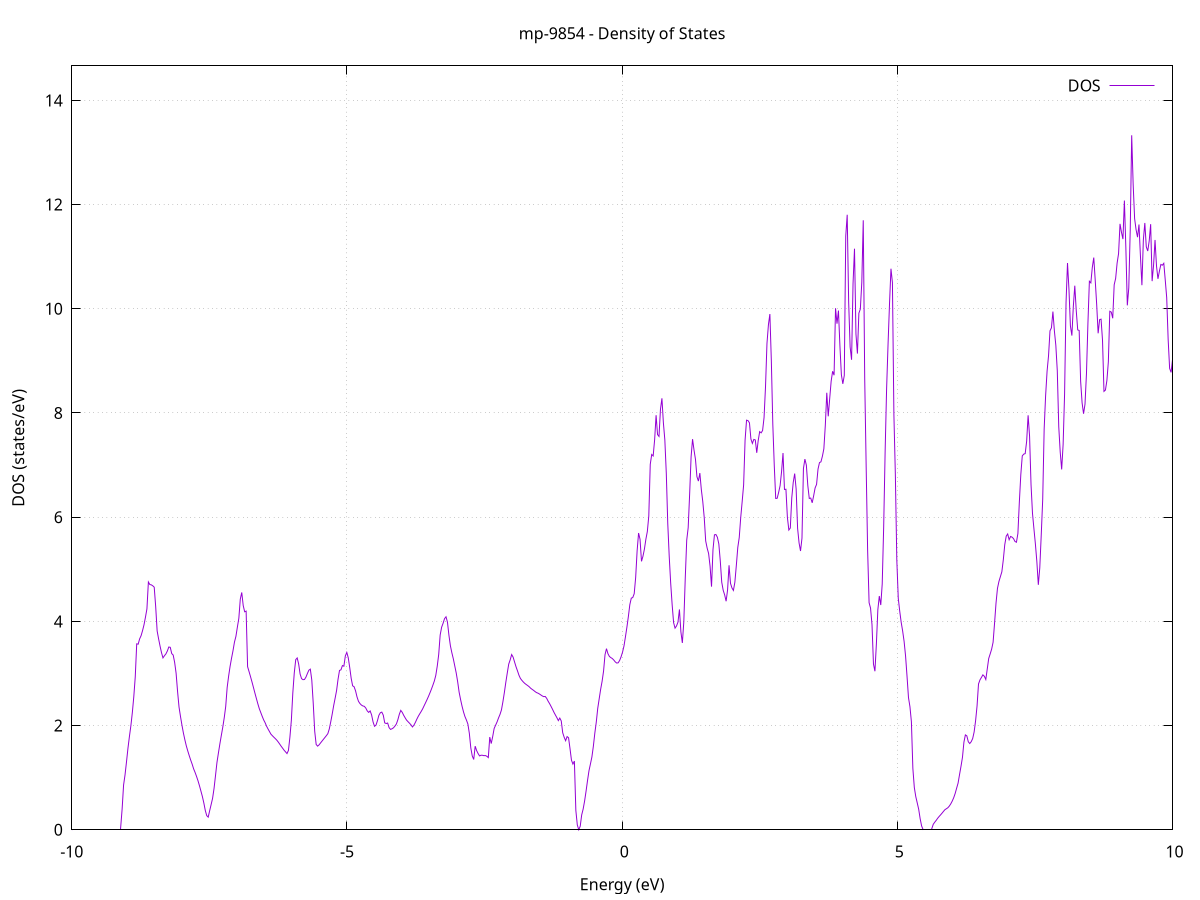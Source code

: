set title 'mp-9854 - Density of States'
set xlabel 'Energy (eV)'
set ylabel 'DOS (states/eV)'
set grid
set xrange [-10:10]
set yrange [0:14.663]
set xzeroaxis lt -1
set terminal png size 800,600
set output 'mp-9854_dos_gnuplot.png'
plot '-' using 1:2 with lines title 'DOS'
-39.279000 0.000000
-39.252500 0.000000
-39.226000 0.000000
-39.199500 0.000000
-39.173000 0.000000
-39.146400 0.000000
-39.119900 0.000000
-39.093400 0.000000
-39.066900 0.000000
-39.040400 0.000000
-39.013900 0.000000
-38.987400 0.000000
-38.960900 0.000000
-38.934400 0.000000
-38.907900 0.000000
-38.881400 0.000000
-38.854800 0.000000
-38.828300 0.000000
-38.801800 0.000000
-38.775300 0.000000
-38.748800 0.000000
-38.722300 0.000000
-38.695800 0.000000
-38.669300 0.000000
-38.642800 0.000000
-38.616300 0.000000
-38.589800 0.000000
-38.563200 0.000000
-38.536700 0.000000
-38.510200 0.000000
-38.483700 0.000000
-38.457200 0.000000
-38.430700 0.000000
-38.404200 0.000000
-38.377700 0.000000
-38.351200 0.000000
-38.324700 0.000000
-38.298200 0.000000
-38.271700 0.000000
-38.245100 0.000000
-38.218600 0.000000
-38.192100 0.000000
-38.165600 0.000000
-38.139100 0.000000
-38.112600 0.000000
-38.086100 0.000000
-38.059600 0.000000
-38.033100 0.000000
-38.006600 0.000000
-37.980100 0.000000
-37.953500 0.000000
-37.927000 0.000000
-37.900500 0.000000
-37.874000 0.000000
-37.847500 0.000000
-37.821000 0.000000
-37.794500 0.000000
-37.768000 0.000000
-37.741500 0.000000
-37.715000 0.000000
-37.688500 0.000000
-37.662000 0.000000
-37.635400 0.000000
-37.608900 0.000000
-37.582400 0.000000
-37.555900 0.000000
-37.529400 0.000000
-37.502900 0.000000
-37.476400 0.000000
-37.449900 0.000000
-37.423400 0.000000
-37.396900 0.000000
-37.370400 0.000000
-37.343800 0.000000
-37.317300 0.000000
-37.290800 0.000000
-37.264300 0.000000
-37.237800 0.000000
-37.211300 0.000000
-37.184800 0.000000
-37.158300 0.000000
-37.131800 0.000000
-37.105300 0.000000
-37.078800 0.000000
-37.052200 0.000000
-37.025700 0.000000
-36.999200 0.000000
-36.972700 0.000000
-36.946200 0.000000
-36.919700 0.000000
-36.893200 0.000000
-36.866700 0.000000
-36.840200 0.000000
-36.813700 0.000000
-36.787200 0.000000
-36.760700 0.000000
-36.734100 0.000000
-36.707600 0.000000
-36.681100 0.000000
-36.654600 0.000000
-36.628100 0.000000
-36.601600 0.000000
-36.575100 0.000000
-36.548600 0.000000
-36.522100 0.000000
-36.495600 0.000000
-36.469100 0.000000
-36.442500 0.000000
-36.416000 0.000000
-36.389500 0.000000
-36.363000 0.000000
-36.336500 0.000000
-36.310000 0.000000
-36.283500 0.000000
-36.257000 0.000000
-36.230500 0.000000
-36.204000 0.000000
-36.177500 0.000000
-36.150900 0.000000
-36.124400 0.000000
-36.097900 0.000000
-36.071400 0.000000
-36.044900 0.000000
-36.018400 0.000000
-35.991900 0.000000
-35.965400 0.000000
-35.938900 0.000000
-35.912400 0.000000
-35.885900 0.000000
-35.859400 0.000000
-35.832800 0.000000
-35.806300 0.000000
-35.779800 0.000000
-35.753300 0.000000
-35.726800 0.000000
-35.700300 0.000000
-35.673800 0.000000
-35.647300 0.000000
-35.620800 0.000000
-35.594300 0.000000
-35.567800 0.000000
-35.541200 0.000000
-35.514700 0.000000
-35.488200 0.000000
-35.461700 0.000000
-35.435200 0.000000
-35.408700 0.000000
-35.382200 0.000000
-35.355700 0.000000
-35.329200 0.000000
-35.302700 0.000000
-35.276200 0.000000
-35.249700 0.000000
-35.223100 0.000000
-35.196600 0.000000
-35.170100 0.000000
-35.143600 0.000000
-35.117100 0.000000
-35.090600 0.000000
-35.064100 0.000000
-35.037600 0.000000
-35.011100 0.000000
-34.984600 0.000000
-34.958100 0.000000
-34.931500 0.000000
-34.905000 0.000000
-34.878500 0.000000
-34.852000 0.000000
-34.825500 0.000000
-34.799000 0.000000
-34.772500 0.000000
-34.746000 0.000000
-34.719500 0.000000
-34.693000 0.000000
-34.666500 0.000000
-34.639900 0.000000
-34.613400 0.000000
-34.586900 0.000000
-34.560400 0.000000
-34.533900 0.000000
-34.507400 0.000000
-34.480900 0.000000
-34.454400 0.000000
-34.427900 0.000000
-34.401400 0.000000
-34.374900 0.000000
-34.348400 0.000000
-34.321800 0.000000
-34.295300 0.000000
-34.268800 0.000000
-34.242300 0.000000
-34.215800 0.000000
-34.189300 0.000000
-34.162800 0.000000
-34.136300 0.000000
-34.109800 0.000000
-34.083300 0.000000
-34.056800 0.000000
-34.030200 0.000000
-34.003700 0.000000
-33.977200 0.000000
-33.950700 0.000000
-33.924200 0.000000
-33.897700 0.000000
-33.871200 0.000000
-33.844700 0.000000
-33.818200 0.000000
-33.791700 0.000000
-33.765200 0.000000
-33.738700 0.000000
-33.712100 0.000000
-33.685600 0.000000
-33.659100 0.000000
-33.632600 0.000000
-33.606100 0.000000
-33.579600 0.000000
-33.553100 0.000000
-33.526600 0.000000
-33.500100 0.000000
-33.473600 0.000000
-33.447100 0.000000
-33.420500 0.000000
-33.394000 0.000000
-33.367500 0.000000
-33.341000 0.000000
-33.314500 0.000000
-33.288000 0.000000
-33.261500 0.000000
-33.235000 0.000000
-33.208500 0.000000
-33.182000 0.000000
-33.155500 0.000000
-33.128900 0.000000
-33.102400 0.000000
-33.075900 0.000000
-33.049400 0.000000
-33.022900 0.000000
-32.996400 0.000000
-32.969900 0.000000
-32.943400 0.000000
-32.916900 0.000000
-32.890400 0.000000
-32.863900 0.000000
-32.837400 0.000000
-32.810800 0.000000
-32.784300 0.000000
-32.757800 0.000000
-32.731300 0.000000
-32.704800 0.000000
-32.678300 0.000000
-32.651800 0.000000
-32.625300 0.000000
-32.598800 0.000000
-32.572300 0.000000
-32.545800 0.000000
-32.519200 0.000000
-32.492700 0.000000
-32.466200 0.000000
-32.439700 0.000000
-32.413200 0.000000
-32.386700 0.000000
-32.360200 0.000000
-32.333700 0.000000
-32.307200 0.000000
-32.280700 0.000000
-32.254200 0.000000
-32.227700 0.000000
-32.201100 0.000000
-32.174600 0.000000
-32.148100 0.000000
-32.121600 0.000000
-32.095100 0.000000
-32.068600 0.000000
-32.042100 0.000000
-32.015600 0.000000
-31.989100 0.000000
-31.962600 0.000000
-31.936100 0.000000
-31.909500 0.000000
-31.883000 0.000000
-31.856500 0.000000
-31.830000 0.000000
-31.803500 0.000000
-31.777000 0.000000
-31.750500 0.000000
-31.724000 0.000000
-31.697500 0.000000
-31.671000 0.000000
-31.644500 0.000000
-31.617900 0.000000
-31.591400 0.000000
-31.564900 0.000000
-31.538400 0.000000
-31.511900 0.000000
-31.485400 0.000000
-31.458900 0.000000
-31.432400 0.000000
-31.405900 0.000000
-31.379400 0.000000
-31.352900 0.000000
-31.326400 0.000000
-31.299800 0.000000
-31.273300 0.000000
-31.246800 0.000000
-31.220300 0.000000
-31.193800 0.000000
-31.167300 0.000000
-31.140800 0.000000
-31.114300 0.000000
-31.087800 0.000000
-31.061300 0.000000
-31.034800 0.000000
-31.008200 0.000000
-30.981700 0.000000
-30.955200 0.000000
-30.928700 0.000000
-30.902200 0.000000
-30.875700 0.000000
-30.849200 0.000000
-30.822700 0.000000
-30.796200 0.000000
-30.769700 0.000000
-30.743200 0.000000
-30.716600 0.000000
-30.690100 0.000000
-30.663600 0.000000
-30.637100 0.000000
-30.610600 0.000000
-30.584100 0.000000
-30.557600 0.000000
-30.531100 0.000000
-30.504600 0.000000
-30.478100 0.000000
-30.451600 0.000000
-30.425100 0.000000
-30.398500 0.000000
-30.372000 0.000000
-30.345500 0.000000
-30.319000 0.000000
-30.292500 0.000000
-30.266000 0.000000
-30.239500 0.000000
-30.213000 0.000000
-30.186500 0.000000
-30.160000 0.000000
-30.133500 0.000000
-30.106900 0.000000
-30.080400 0.000000
-30.053900 0.000000
-30.027400 0.000000
-30.000900 0.000000
-29.974400 0.000000
-29.947900 0.000000
-29.921400 0.000000
-29.894900 0.000000
-29.868400 0.000000
-29.841900 0.000000
-29.815400 0.000000
-29.788800 0.000000
-29.762300 0.000000
-29.735800 0.000000
-29.709300 0.000000
-29.682800 0.000000
-29.656300 0.000000
-29.629800 0.000000
-29.603300 0.000000
-29.576800 0.000000
-29.550300 0.000000
-29.523800 0.000000
-29.497200 0.000000
-29.470700 0.000000
-29.444200 0.000000
-29.417700 0.000000
-29.391200 0.000000
-29.364700 0.000000
-29.338200 0.000000
-29.311700 0.000000
-29.285200 0.000000
-29.258700 0.000000
-29.232200 0.000000
-29.205600 0.000000
-29.179100 0.000000
-29.152600 0.000000
-29.126100 0.000000
-29.099600 0.000000
-29.073100 0.000000
-29.046600 0.000000
-29.020100 0.000000
-28.993600 0.000000
-28.967100 0.000000
-28.940600 0.000000
-28.914100 0.000000
-28.887500 0.000000
-28.861000 0.000000
-28.834500 0.000000
-28.808000 0.000000
-28.781500 0.000000
-28.755000 0.000000
-28.728500 0.000000
-28.702000 0.000000
-28.675500 0.000000
-28.649000 0.000000
-28.622500 0.000000
-28.595900 0.000000
-28.569400 0.000000
-28.542900 0.000000
-28.516400 0.000000
-28.489900 0.000000
-28.463400 0.000000
-28.436900 0.000000
-28.410400 0.000000
-28.383900 0.000000
-28.357400 0.000000
-28.330900 0.000000
-28.304400 0.000000
-28.277800 0.000000
-28.251300 0.000000
-28.224800 0.000000
-28.198300 0.000000
-28.171800 0.000000
-28.145300 0.000000
-28.118800 0.000000
-28.092300 0.000000
-28.065800 0.000000
-28.039300 0.000000
-28.012800 0.000000
-27.986200 0.000000
-27.959700 0.000000
-27.933200 0.000000
-27.906700 0.000000
-27.880200 0.000000
-27.853700 0.000000
-27.827200 0.000000
-27.800700 0.000000
-27.774200 0.000000
-27.747700 0.000000
-27.721200 0.000000
-27.694600 0.000000
-27.668100 0.000000
-27.641600 0.000000
-27.615100 0.000000
-27.588600 0.000000
-27.562100 0.000000
-27.535600 0.000000
-27.509100 0.000000
-27.482600 0.000000
-27.456100 0.000000
-27.429600 0.000000
-27.403100 0.000000
-27.376500 0.000000
-27.350000 0.000000
-27.323500 0.000000
-27.297000 0.000000
-27.270500 0.000000
-27.244000 0.000000
-27.217500 0.000000
-27.191000 0.000000
-27.164500 0.000000
-27.138000 0.000000
-27.111500 0.000000
-27.084900 0.000000
-27.058400 0.000000
-27.031900 0.000000
-27.005400 0.000000
-26.978900 0.000000
-26.952400 0.000000
-26.925900 0.000000
-26.899400 0.000000
-26.872900 0.000000
-26.846400 0.000000
-26.819900 0.000000
-26.793400 0.000000
-26.766800 0.000000
-26.740300 0.000000
-26.713800 0.000000
-26.687300 0.000000
-26.660800 0.000000
-26.634300 0.000000
-26.607800 0.000000
-26.581300 0.000000
-26.554800 0.000000
-26.528300 0.000000
-26.501800 0.000000
-26.475200 0.000000
-26.448700 0.000000
-26.422200 0.000000
-26.395700 0.000000
-26.369200 0.000000
-26.342700 0.000000
-26.316200 0.000000
-26.289700 0.000000
-26.263200 0.000000
-26.236700 0.000000
-26.210200 0.000000
-26.183600 0.000000
-26.157100 0.000000
-26.130600 0.000000
-26.104100 0.000000
-26.077600 0.000000
-26.051100 0.000000
-26.024600 0.000000
-25.998100 0.000000
-25.971600 0.000000
-25.945100 0.000000
-25.918600 0.000000
-25.892100 0.000000
-25.865500 0.000000
-25.839000 0.000000
-25.812500 0.000000
-25.786000 0.000000
-25.759500 0.000000
-25.733000 0.000000
-25.706500 0.000000
-25.680000 0.000000
-25.653500 0.000000
-25.627000 0.000000
-25.600500 0.000000
-25.573900 0.000000
-25.547400 0.000000
-25.520900 0.000000
-25.494400 0.000000
-25.467900 0.000000
-25.441400 0.000000
-25.414900 0.000000
-25.388400 0.000000
-25.361900 0.000000
-25.335400 0.000000
-25.308900 0.000000
-25.282300 0.000000
-25.255800 0.000000
-25.229300 0.000000
-25.202800 0.000000
-25.176300 0.000000
-25.149800 0.000000
-25.123300 0.000000
-25.096800 0.000000
-25.070300 0.000000
-25.043800 0.000000
-25.017300 0.000000
-24.990800 0.000000
-24.964200 0.000000
-24.937700 0.000000
-24.911200 0.000000
-24.884700 0.000000
-24.858200 0.000000
-24.831700 0.000000
-24.805200 0.000000
-24.778700 0.000000
-24.752200 0.000000
-24.725700 0.000000
-24.699200 0.000000
-24.672600 0.000000
-24.646100 0.000000
-24.619600 0.000000
-24.593100 0.000000
-24.566600 0.000000
-24.540100 0.000000
-24.513600 0.000000
-24.487100 0.000000
-24.460600 0.000000
-24.434100 0.000000
-24.407600 0.000000
-24.381100 0.000000
-24.354500 0.000000
-24.328000 0.000000
-24.301500 0.000000
-24.275000 0.000000
-24.248500 0.000000
-24.222000 0.000000
-24.195500 0.000000
-24.169000 0.000000
-24.142500 0.000000
-24.116000 0.000000
-24.089500 0.000000
-24.062900 0.000000
-24.036400 0.000000
-24.009900 0.000000
-23.983400 0.000000
-23.956900 0.000000
-23.930400 0.000000
-23.903900 0.000000
-23.877400 0.000000
-23.850900 0.000000
-23.824400 0.000000
-23.797900 0.000000
-23.771300 0.000000
-23.744800 0.000000
-23.718300 0.000000
-23.691800 0.000000
-23.665300 0.000000
-23.638800 0.000000
-23.612300 0.000000
-23.585800 0.000000
-23.559300 0.000000
-23.532800 0.000000
-23.506300 0.000000
-23.479800 0.000000
-23.453200 0.000000
-23.426700 0.000000
-23.400200 0.000000
-23.373700 0.000000
-23.347200 0.000000
-23.320700 0.000000
-23.294200 0.000000
-23.267700 0.000000
-23.241200 0.000000
-23.214700 0.000000
-23.188200 0.000000
-23.161600 0.000000
-23.135100 0.000000
-23.108600 0.000000
-23.082100 0.000000
-23.055600 0.000000
-23.029100 0.000000
-23.002600 0.000000
-22.976100 0.000000
-22.949600 0.000000
-22.923100 0.000000
-22.896600 0.000000
-22.870100 0.000000
-22.843500 0.000000
-22.817000 0.000000
-22.790500 0.000000
-22.764000 0.000000
-22.737500 0.000000
-22.711000 0.000000
-22.684500 0.000000
-22.658000 0.000000
-22.631500 0.000000
-22.605000 0.000000
-22.578500 0.000000
-22.551900 0.000000
-22.525400 0.000000
-22.498900 0.000000
-22.472400 0.000000
-22.445900 0.000000
-22.419400 0.000000
-22.392900 0.000000
-22.366400 0.000000
-22.339900 0.000000
-22.313400 0.000000
-22.286900 0.000000
-22.260300 0.000000
-22.233800 0.000000
-22.207300 0.000000
-22.180800 0.000000
-22.154300 0.000000
-22.127800 0.000000
-22.101300 0.000000
-22.074800 0.000000
-22.048300 0.000000
-22.021800 0.000000
-21.995300 0.000000
-21.968800 0.000000
-21.942200 0.000000
-21.915700 0.000000
-21.889200 0.000000
-21.862700 0.000000
-21.836200 0.000000
-21.809700 0.000000
-21.783200 0.000000
-21.756700 0.000000
-21.730200 0.000000
-21.703700 0.000000
-21.677200 0.000000
-21.650600 0.000000
-21.624100 0.000000
-21.597600 0.000000
-21.571100 0.000000
-21.544600 0.000000
-21.518100 0.000000
-21.491600 0.000000
-21.465100 0.000000
-21.438600 0.000000
-21.412100 0.000000
-21.385600 0.000000
-21.359100 0.000000
-21.332500 0.000000
-21.306000 0.000000
-21.279500 0.000000
-21.253000 0.000000
-21.226500 0.000000
-21.200000 0.000000
-21.173500 0.000000
-21.147000 0.000000
-21.120500 0.000000
-21.094000 0.000000
-21.067500 0.000000
-21.040900 0.000000
-21.014400 0.000000
-20.987900 0.000000
-20.961400 0.000000
-20.934900 0.000000
-20.908400 0.000000
-20.881900 0.000000
-20.855400 0.000000
-20.828900 0.000000
-20.802400 0.000000
-20.775900 0.000000
-20.749300 0.000000
-20.722800 0.000000
-20.696300 0.000000
-20.669800 0.000000
-20.643300 0.000000
-20.616800 0.000000
-20.590300 0.000000
-20.563800 0.000000
-20.537300 0.000000
-20.510800 0.000000
-20.484300 0.000000
-20.457800 0.000000
-20.431200 0.000000
-20.404700 0.000000
-20.378200 0.000000
-20.351700 0.000000
-20.325200 0.000000
-20.298700 0.000000
-20.272200 0.000000
-20.245700 0.000000
-20.219200 0.000000
-20.192700 0.000000
-20.166200 0.000000
-20.139600 0.000000
-20.113100 0.000000
-20.086600 0.000000
-20.060100 0.000000
-20.033600 0.000000
-20.007100 0.000000
-19.980600 0.000000
-19.954100 0.000000
-19.927600 0.000000
-19.901100 0.000000
-19.874600 0.000000
-19.848100 0.000000
-19.821500 0.000000
-19.795000 0.000000
-19.768500 0.000000
-19.742000 0.000000
-19.715500 0.000000
-19.689000 0.000000
-19.662500 0.000000
-19.636000 0.000000
-19.609500 0.000000
-19.583000 0.000000
-19.556500 0.000000
-19.529900 0.000000
-19.503400 0.000000
-19.476900 0.000000
-19.450400 0.000000
-19.423900 0.000000
-19.397400 0.000000
-19.370900 0.000000
-19.344400 0.000000
-19.317900 0.000000
-19.291400 0.000000
-19.264900 0.000000
-19.238300 0.000000
-19.211800 0.000000
-19.185300 0.000000
-19.158800 0.000000
-19.132300 0.000000
-19.105800 0.000000
-19.079300 0.000000
-19.052800 0.000000
-19.026300 0.000000
-18.999800 0.000000
-18.973300 0.000000
-18.946800 0.000000
-18.920200 0.000000
-18.893700 0.000000
-18.867200 0.000000
-18.840700 0.000000
-18.814200 0.000000
-18.787700 0.000000
-18.761200 0.000000
-18.734700 0.000000
-18.708200 0.000000
-18.681700 0.000000
-18.655200 0.000000
-18.628600 0.000000
-18.602100 0.000000
-18.575600 0.000000
-18.549100 0.000000
-18.522600 0.000000
-18.496100 0.000000
-18.469600 0.000000
-18.443100 0.000000
-18.416600 0.000000
-18.390100 0.000000
-18.363600 0.000000
-18.337000 0.000000
-18.310500 0.000000
-18.284000 0.000000
-18.257500 0.000000
-18.231000 0.000000
-18.204500 0.000000
-18.178000 0.000000
-18.151500 0.000000
-18.125000 0.000000
-18.098500 0.000000
-18.072000 0.000000
-18.045500 0.000000
-18.018900 0.000000
-17.992400 0.000000
-17.965900 0.000000
-17.939400 0.000000
-17.912900 0.000000
-17.886400 0.000000
-17.859900 0.000000
-17.833400 0.000000
-17.806900 0.000000
-17.780400 0.000000
-17.753900 0.000000
-17.727300 0.000000
-17.700800 0.000000
-17.674300 0.000000
-17.647800 0.000000
-17.621300 0.000000
-17.594800 0.000000
-17.568300 0.000000
-17.541800 0.000000
-17.515300 0.000000
-17.488800 0.000000
-17.462300 0.000000
-17.435800 0.000000
-17.409200 0.000000
-17.382700 0.000000
-17.356200 0.000000
-17.329700 0.000000
-17.303200 0.000000
-17.276700 0.000000
-17.250200 0.000000
-17.223700 0.000000
-17.197200 0.000000
-17.170700 0.000000
-17.144200 0.000000
-17.117600 0.000000
-17.091100 0.000000
-17.064600 0.000000
-17.038100 0.000000
-17.011600 0.000000
-16.985100 0.000000
-16.958600 0.000000
-16.932100 0.000000
-16.905600 209.404100
-16.879100 0.000000
-16.852600 0.000000
-16.826000 0.000000
-16.799500 0.000000
-16.773000 0.000000
-16.746500 0.000000
-16.720000 0.000000
-16.693500 0.000000
-16.667000 0.000000
-16.640500 0.000000
-16.614000 0.000000
-16.587500 0.000000
-16.561000 0.000000
-16.534500 0.000000
-16.507900 0.000000
-16.481400 0.000000
-16.454900 0.000000
-16.428400 0.000000
-16.401900 0.000000
-16.375400 0.000000
-16.348900 0.000000
-16.322400 0.000000
-16.295900 0.000000
-16.269400 0.000000
-16.242900 0.000000
-16.216300 0.000000
-16.189800 0.000000
-16.163300 0.000000
-16.136800 0.000000
-16.110300 0.000000
-16.083800 0.000000
-16.057300 0.000000
-16.030800 0.000000
-16.004300 0.000000
-15.977800 0.000000
-15.951300 0.000000
-15.924800 0.000000
-15.898200 0.000000
-15.871700 0.000000
-15.845200 0.000000
-15.818700 0.000000
-15.792200 0.000000
-15.765700 0.000000
-15.739200 0.000000
-15.712700 0.000000
-15.686200 0.000000
-15.659700 0.000000
-15.633200 0.000000
-15.606600 0.000000
-15.580100 0.000000
-15.553600 0.000000
-15.527100 0.000000
-15.500600 0.000000
-15.474100 0.000000
-15.447600 0.000000
-15.421100 0.000000
-15.394600 0.000000
-15.368100 0.000000
-15.341600 0.000000
-15.315000 0.000000
-15.288500 0.000000
-15.262000 0.000000
-15.235500 0.000000
-15.209000 0.000000
-15.182500 0.000000
-15.156000 0.000000
-15.129500 0.000000
-15.103000 0.000000
-15.076500 0.000000
-15.050000 0.000000
-15.023500 0.000000
-14.996900 0.000000
-14.970400 0.000000
-14.943900 0.000000
-14.917400 0.000000
-14.890900 0.000000
-14.864400 0.000000
-14.837900 0.000000
-14.811400 0.000000
-14.784900 0.000000
-14.758400 0.000000
-14.731900 0.000000
-14.705300 0.000000
-14.678800 0.000000
-14.652300 0.000000
-14.625800 0.000000
-14.599300 0.000000
-14.572800 0.000000
-14.546300 0.000000
-14.519800 0.000000
-14.493300 0.000000
-14.466800 0.000000
-14.440300 0.000000
-14.413800 0.000000
-14.387200 0.000000
-14.360700 0.000000
-14.334200 0.000000
-14.307700 0.000000
-14.281200 0.000000
-14.254700 0.000000
-14.228200 0.000000
-14.201700 0.000000
-14.175200 0.000000
-14.148700 0.000000
-14.122200 0.000000
-14.095600 0.000000
-14.069100 0.000000
-14.042600 0.000000
-14.016100 0.000000
-13.989600 0.000000
-13.963100 0.000000
-13.936600 0.000000
-13.910100 0.000000
-13.883600 0.000000
-13.857100 0.000000
-13.830600 0.000000
-13.804000 0.000000
-13.777500 0.000000
-13.751000 0.000000
-13.724500 0.000000
-13.698000 0.000000
-13.671500 0.000000
-13.645000 0.000000
-13.618500 0.000000
-13.592000 0.000000
-13.565500 0.000000
-13.539000 0.000000
-13.512500 0.000000
-13.485900 0.000000
-13.459400 0.000000
-13.432900 0.000000
-13.406400 0.000000
-13.379900 0.000000
-13.353400 0.000000
-13.326900 0.000000
-13.300400 0.000000
-13.273900 0.000000
-13.247400 0.000000
-13.220900 0.000000
-13.194300 0.000000
-13.167800 0.000000
-13.141300 0.000000
-13.114800 0.000000
-13.088300 0.000000
-13.061800 0.000000
-13.035300 0.000000
-13.008800 0.000000
-12.982300 0.000000
-12.955800 0.000000
-12.929300 0.000000
-12.902700 0.000000
-12.876200 0.000000
-12.849700 0.000000
-12.823200 0.000000
-12.796700 0.000000
-12.770200 0.000000
-12.743700 0.000000
-12.717200 0.000000
-12.690700 0.000000
-12.664200 0.000000
-12.637700 0.000000
-12.611200 0.000000
-12.584600 0.000000
-12.558100 0.000000
-12.531600 0.000000
-12.505100 0.000000
-12.478600 0.000000
-12.452100 0.000000
-12.425600 0.000000
-12.399100 0.000000
-12.372600 0.000000
-12.346100 0.000000
-12.319600 0.000000
-12.293000 0.000000
-12.266500 0.000000
-12.240000 0.000000
-12.213500 0.000000
-12.187000 0.000000
-12.160500 0.000000
-12.134000 0.000000
-12.107500 0.000000
-12.081000 0.000000
-12.054500 0.000000
-12.028000 0.000000
-12.001500 0.000000
-11.974900 0.000000
-11.948400 0.000000
-11.921900 0.000000
-11.895400 0.000000
-11.868900 0.000000
-11.842400 0.000000
-11.815900 0.000000
-11.789400 0.000000
-11.762900 0.000000
-11.736400 0.000000
-11.709900 0.000000
-11.683300 0.000000
-11.656800 0.000000
-11.630300 0.000000
-11.603800 0.000000
-11.577300 0.000000
-11.550800 0.000000
-11.524300 0.000000
-11.497800 0.000000
-11.471300 0.000000
-11.444800 0.000000
-11.418300 0.000000
-11.391700 0.000000
-11.365200 0.000000
-11.338700 0.000000
-11.312200 0.000000
-11.285700 0.000000
-11.259200 0.000000
-11.232700 0.000000
-11.206200 0.000000
-11.179700 0.000000
-11.153200 0.000000
-11.126700 0.000000
-11.100200 0.000000
-11.073600 0.000000
-11.047100 0.000000
-11.020600 0.000000
-10.994100 0.000000
-10.967600 0.000000
-10.941100 0.000000
-10.914600 0.000000
-10.888100 0.000000
-10.861600 0.000000
-10.835100 0.000000
-10.808600 0.000000
-10.782000 0.000000
-10.755500 0.000000
-10.729000 0.000000
-10.702500 0.000000
-10.676000 0.000000
-10.649500 0.000000
-10.623000 0.000000
-10.596500 0.000000
-10.570000 0.000000
-10.543500 0.000000
-10.517000 0.000000
-10.490500 0.000000
-10.463900 0.000000
-10.437400 0.000000
-10.410900 0.000000
-10.384400 0.000000
-10.357900 0.000000
-10.331400 0.000000
-10.304900 0.000000
-10.278400 0.000000
-10.251900 0.000000
-10.225400 0.000000
-10.198900 0.000000
-10.172300 0.000000
-10.145800 0.000000
-10.119300 0.000000
-10.092800 0.000000
-10.066300 0.000000
-10.039800 0.000000
-10.013300 0.000000
-9.986800 0.000000
-9.960300 0.000000
-9.933800 0.000000
-9.907300 0.000000
-9.880700 0.000000
-9.854200 0.000000
-9.827700 0.000000
-9.801200 0.000000
-9.774700 0.000000
-9.748200 0.000000
-9.721700 0.000000
-9.695200 0.000000
-9.668700 0.000000
-9.642200 0.000000
-9.615700 0.000000
-9.589200 0.000000
-9.562600 0.000000
-9.536100 0.000000
-9.509600 0.000000
-9.483100 0.000000
-9.456600 0.000000
-9.430100 0.000000
-9.403600 0.000000
-9.377100 0.000000
-9.350600 0.000000
-9.324100 0.000000
-9.297600 0.000000
-9.271000 0.000000
-9.244500 0.000000
-9.218000 0.000000
-9.191500 0.000000
-9.165000 0.000000
-9.138500 0.000000
-9.112000 0.000000
-9.085500 0.397500
-9.059000 0.858800
-9.032500 1.054200
-9.006000 1.304100
-8.979500 1.564500
-8.952900 1.789900
-8.926400 1.997200
-8.899900 2.249600
-8.873400 2.555600
-8.846900 2.934900
-8.820400 3.569100
-8.793900 3.562600
-8.767400 3.663900
-8.740900 3.725500
-8.714400 3.822400
-8.687900 3.934200
-8.661300 4.081100
-8.634800 4.240600
-8.608300 4.756200
-8.581800 4.707000
-8.555300 4.701500
-8.528800 4.682600
-8.502300 4.656700
-8.475800 4.285500
-8.449300 3.816300
-8.422800 3.665600
-8.396300 3.526000
-8.369700 3.398900
-8.343200 3.299300
-8.316700 3.340300
-8.290200 3.375200
-8.263700 3.431700
-8.237200 3.508200
-8.210700 3.502000
-8.184200 3.381800
-8.157700 3.353900
-8.131200 3.212800
-8.104700 3.004800
-8.078200 2.657600
-8.051600 2.356400
-8.025100 2.175500
-7.998600 2.008900
-7.972100 1.857400
-7.945600 1.727800
-7.919100 1.610300
-7.892600 1.513200
-7.866100 1.423000
-7.839600 1.337400
-7.813100 1.260000
-7.786600 1.170500
-7.760000 1.101500
-7.733500 1.025000
-7.707000 0.941400
-7.680500 0.846400
-7.654000 0.743700
-7.627500 0.639900
-7.601000 0.515700
-7.574500 0.371200
-7.548000 0.271100
-7.521500 0.242700
-7.495000 0.365200
-7.468400 0.483000
-7.441900 0.602800
-7.415400 0.792200
-7.388900 1.038400
-7.362400 1.290700
-7.335900 1.473300
-7.309400 1.648800
-7.282900 1.811300
-7.256400 1.970100
-7.229900 2.151900
-7.203400 2.365400
-7.176900 2.731200
-7.150300 2.949700
-7.123800 3.136400
-7.097300 3.293200
-7.070800 3.437400
-7.044300 3.602200
-7.017800 3.712300
-6.991300 3.890700
-6.964800 4.059500
-6.938300 4.426800
-6.911800 4.555500
-6.885300 4.304100
-6.858700 4.184600
-6.832200 4.197000
-6.805700 3.130800
-6.779200 3.036500
-6.752700 2.940000
-6.726200 2.839000
-6.699700 2.733300
-6.673200 2.626400
-6.646700 2.522600
-6.620200 2.420900
-6.593700 2.327200
-6.567200 2.252800
-6.540600 2.178700
-6.514100 2.110000
-6.487600 2.055500
-6.461100 1.988900
-6.434600 1.935200
-6.408100 1.885500
-6.381600 1.835400
-6.355100 1.805200
-6.328600 1.777100
-6.302100 1.749900
-6.275600 1.720600
-6.249000 1.684900
-6.222500 1.645100
-6.196000 1.604100
-6.169500 1.566400
-6.143000 1.528000
-6.116500 1.496100
-6.090000 1.463000
-6.063500 1.523200
-6.037000 1.775700
-6.010500 2.103100
-5.984000 2.625400
-5.957400 3.011900
-5.930900 3.265800
-5.904400 3.298200
-5.877900 3.182200
-5.851400 2.989000
-5.824900 2.901200
-5.798400 2.881100
-5.771900 2.884600
-5.745400 2.930300
-5.718900 2.999800
-5.692400 3.063100
-5.665900 3.083200
-5.639300 2.874900
-5.612800 2.427500
-5.586300 1.892000
-5.559800 1.638200
-5.533300 1.605300
-5.506800 1.629800
-5.480300 1.666300
-5.453800 1.701700
-5.427300 1.736800
-5.400800 1.771700
-5.374300 1.806700
-5.347700 1.844500
-5.321200 1.935700
-5.294700 2.072400
-5.268200 2.220500
-5.241700 2.382300
-5.215200 2.525700
-5.188700 2.672500
-5.162200 2.889100
-5.135700 3.058100
-5.109200 3.070100
-5.082700 3.151900
-5.056200 3.140100
-5.029600 3.337200
-5.003100 3.404400
-4.976600 3.301400
-4.950100 3.115800
-4.923600 2.907800
-4.897100 2.763500
-4.870600 2.745800
-4.844100 2.667200
-4.817600 2.550600
-4.791100 2.466200
-4.764600 2.423400
-4.738000 2.394200
-4.711500 2.377000
-4.685000 2.369200
-4.658500 2.337400
-4.632000 2.282400
-4.605500 2.253300
-4.579000 2.281300
-4.552500 2.205300
-4.526000 2.070900
-4.499500 1.986200
-4.473000 2.007800
-4.446400 2.093300
-4.419900 2.197600
-4.393400 2.246700
-4.366900 2.258700
-4.340400 2.199700
-4.313900 2.051800
-4.287400 2.039500
-4.260900 2.048800
-4.234400 1.959700
-4.207900 1.926500
-4.181400 1.938800
-4.154900 1.957300
-4.128300 1.990600
-4.101800 2.031300
-4.075300 2.112400
-4.048800 2.216400
-4.022300 2.292000
-3.995800 2.254100
-3.969300 2.197200
-3.942800 2.148900
-3.916300 2.104000
-3.889800 2.073900
-3.863300 2.045000
-3.836700 2.013900
-3.810200 1.973600
-3.783700 2.007700
-3.757200 2.061000
-3.730700 2.122600
-3.704200 2.178200
-3.677700 2.225900
-3.651200 2.271600
-3.624700 2.321300
-3.598200 2.380500
-3.571700 2.438800
-3.545200 2.498300
-3.518600 2.561200
-3.492100 2.628600
-3.465600 2.698800
-3.439100 2.774900
-3.412600 2.855400
-3.386100 2.964000
-3.359600 3.140900
-3.333100 3.365400
-3.306600 3.737400
-3.280100 3.887900
-3.253600 3.963700
-3.227000 4.052600
-3.200500 4.088300
-3.174000 3.984700
-3.147500 3.735400
-3.121000 3.534000
-3.094500 3.399400
-3.068000 3.283200
-3.041500 3.146100
-3.015000 3.010000
-2.988500 2.840300
-2.962000 2.640500
-2.935400 2.498900
-2.908900 2.371800
-2.882400 2.262200
-2.855900 2.172600
-2.829400 2.106200
-2.802900 2.029200
-2.776400 1.849500
-2.749900 1.572000
-2.723400 1.416100
-2.696900 1.349700
-2.670400 1.605000
-2.643900 1.520100
-2.617300 1.462600
-2.590800 1.417800
-2.564300 1.430600
-2.537800 1.430000
-2.511300 1.422500
-2.484800 1.424700
-2.458300 1.410800
-2.431800 1.386100
-2.405300 1.779500
-2.378800 1.654900
-2.352300 1.788300
-2.325700 1.944000
-2.299200 2.007700
-2.272700 2.070600
-2.246200 2.146300
-2.219700 2.213300
-2.193200 2.300200
-2.166700 2.456300
-2.140200 2.634000
-2.113700 2.830500
-2.087200 3.009900
-2.060700 3.180800
-2.034100 3.262600
-2.007600 3.363500
-1.981100 3.313900
-1.954600 3.220200
-1.928100 3.128700
-1.901600 3.050500
-1.875100 2.967100
-1.848600 2.905000
-1.822100 2.868500
-1.795600 2.836500
-1.769100 2.809400
-1.742600 2.787800
-1.716000 2.767800
-1.689500 2.745900
-1.663000 2.717500
-1.636500 2.696200
-1.610000 2.676700
-1.583500 2.653800
-1.557000 2.633600
-1.530500 2.623000
-1.504000 2.606900
-1.477500 2.588000
-1.451000 2.568900
-1.424400 2.555400
-1.397900 2.558900
-1.371400 2.523500
-1.344900 2.468000
-1.318400 2.421600
-1.291900 2.368800
-1.265400 2.313600
-1.238900 2.254400
-1.212400 2.202600
-1.185900 2.152100
-1.159400 2.095600
-1.132900 2.144200
-1.106300 2.088400
-1.079800 1.861500
-1.053300 1.775400
-1.026800 1.709600
-1.000300 1.789100
-0.973800 1.765900
-0.947300 1.557300
-0.920800 1.335800
-0.894300 1.261100
-0.867800 1.319100
-0.841300 0.371800
-0.814700 0.092500
-0.788200 0.000000
-0.761700 0.068600
-0.735200 0.284700
-0.708700 0.397000
-0.682200 0.551200
-0.655700 0.740200
-0.629200 0.944300
-0.602700 1.132800
-0.576200 1.263000
-0.549700 1.396800
-0.523100 1.603000
-0.496600 1.852900
-0.470100 2.065800
-0.443600 2.330000
-0.417100 2.513800
-0.390600 2.696000
-0.364100 2.850500
-0.337600 3.046800
-0.311100 3.361200
-0.284600 3.476800
-0.258100 3.379700
-0.231600 3.326600
-0.205000 3.304500
-0.178500 3.286800
-0.152000 3.258200
-0.125500 3.222900
-0.099000 3.200400
-0.072500 3.204700
-0.046000 3.249300
-0.019500 3.319700
0.007000 3.409200
0.033500 3.528100
0.060000 3.704200
0.086600 3.889900
0.113100 4.092300
0.139600 4.321000
0.166100 4.446000
0.192600 4.457300
0.219100 4.531200
0.245600 4.842900
0.272100 5.355600
0.298600 5.695700
0.325100 5.575800
0.351600 5.152600
0.378100 5.249400
0.404700 5.387800
0.431200 5.576800
0.457700 5.724700
0.484200 6.023100
0.510700 7.013300
0.537200 7.203900
0.563700 7.175700
0.590200 7.485900
0.616700 7.957600
0.643200 7.586100
0.669700 7.550300
0.696300 8.071200
0.722800 8.281900
0.749300 7.812400
0.775800 7.482700
0.802300 6.841000
0.828800 5.882900
0.855300 5.248000
0.881800 4.736800
0.908300 4.324400
0.934800 3.977800
0.961300 3.870200
0.987900 3.912100
1.014400 3.985300
1.040900 4.228900
1.067400 3.800200
1.093900 3.586600
1.120400 3.991800
1.146900 4.833000
1.173400 5.559200
1.199900 5.798000
1.226400 6.443600
1.252900 7.159200
1.279400 7.498000
1.306000 7.288500
1.332500 7.108900
1.359000 6.776700
1.385500 6.693000
1.412000 6.847400
1.438500 6.533200
1.465000 6.300800
1.491500 5.993100
1.518000 5.544500
1.544500 5.406900
1.571000 5.303000
1.597600 5.059400
1.624100 4.666900
1.650600 5.376800
1.677100 5.661300
1.703600 5.667700
1.730100 5.615500
1.756600 5.487800
1.783100 5.162100
1.809600 4.751900
1.836100 4.597200
1.862600 4.508700
1.889100 4.386900
1.915700 4.604800
1.942200 5.077200
1.968700 4.731400
1.995200 4.641800
2.021700 4.593900
2.048200 4.751100
2.074700 5.072500
2.101200 5.419000
2.127700 5.610100
2.154200 5.990100
2.180700 6.297300
2.207300 6.618900
2.233800 7.478900
2.260300 7.862300
2.286800 7.853500
2.313300 7.811800
2.339800 7.500000
2.366300 7.416400
2.392800 7.493000
2.419300 7.482700
2.445800 7.236300
2.472300 7.471200
2.498900 7.642200
2.525400 7.618800
2.551900 7.663500
2.578400 7.910600
2.604900 8.499500
2.631400 9.332400
2.657900 9.694000
2.684400 9.899400
2.710900 9.001500
2.737400 7.788500
2.763900 6.998500
2.790400 6.359700
2.817000 6.363200
2.843500 6.476100
2.870000 6.604900
2.896500 6.871900
2.923000 7.231600
2.949500 6.532300
2.976000 6.536700
3.002500 5.997200
3.029000 5.753500
3.055500 5.792200
3.082000 6.370400
3.108600 6.666700
3.135100 6.837300
3.161600 6.539100
3.188100 5.784800
3.214600 5.507200
3.241100 5.351100
3.267600 5.597900
3.294100 6.934300
3.320600 7.115300
3.347100 6.999500
3.373600 6.607300
3.400200 6.359900
3.426700 6.367600
3.453200 6.276100
3.479700 6.410600
3.506200 6.562200
3.532700 6.628900
3.559200 6.923800
3.585700 7.047800
3.612200 7.062600
3.638700 7.170000
3.665200 7.312700
3.691700 7.763600
3.718300 8.388400
3.744800 7.936900
3.771300 8.276800
3.797800 8.610400
3.824300 8.801100
3.850800 8.725200
3.877300 10.011100
3.903800 9.714200
3.930300 9.966200
3.956800 9.294200
3.983300 8.736600
4.009900 8.559400
4.036400 8.720600
4.062900 11.395600
4.089400 11.805300
4.115900 10.123700
4.142400 9.267200
4.168900 9.021500
4.195400 10.481800
4.221900 11.153500
4.248400 9.517300
4.274900 9.140900
4.301400 9.916500
4.328000 9.994600
4.354500 10.506900
4.381000 11.699800
4.407500 8.656600
4.434000 6.961900
4.460500 5.365000
4.487000 4.359400
4.513500 4.254100
4.540000 3.935600
4.566500 3.181000
4.593000 3.043200
4.619600 3.570100
4.646100 4.222000
4.672600 4.486500
4.699100 4.313900
4.725600 4.717300
4.752100 5.816500
4.778600 7.265400
4.805100 8.457600
4.831600 9.320900
4.858100 10.096300
4.884600 10.769300
4.911200 10.500400
4.937700 7.972400
4.964200 6.817000
4.990700 5.177900
5.017200 4.443100
5.043700 4.196000
5.070200 3.982400
5.096700 3.815900
5.123200 3.615400
5.149700 3.336700
5.176200 2.949300
5.202700 2.537400
5.229300 2.362200
5.255800 2.074100
5.282300 1.178800
5.308800 0.811000
5.335300 0.637500
5.361800 0.516200
5.388300 0.393500
5.414800 0.213400
5.441300 0.074100
5.467800 0.004600
5.494300 0.000000
5.520900 0.000000
5.547400 0.000000
5.573900 0.000000
5.600400 0.000000
5.626900 0.000000
5.653400 0.106300
5.679900 0.145100
5.706400 0.180900
5.732900 0.220900
5.759400 0.254800
5.785900 0.285800
5.812400 0.318600
5.839000 0.353400
5.865500 0.386100
5.892000 0.404100
5.918500 0.423300
5.945000 0.455400
5.971500 0.498000
5.998000 0.551400
6.024500 0.615200
6.051000 0.696600
6.077500 0.797600
6.104000 0.895900
6.130600 1.059700
6.157100 1.218700
6.183600 1.390100
6.210100 1.681300
6.236600 1.821100
6.263100 1.802000
6.289600 1.689300
6.316100 1.655400
6.342600 1.690500
6.369100 1.750700
6.395600 1.876800
6.422200 2.092100
6.448700 2.376600
6.475200 2.798000
6.501700 2.877000
6.528200 2.923700
6.554700 2.973600
6.581200 2.946000
6.607700 2.884500
6.634200 3.086400
6.660700 3.288300
6.687200 3.375300
6.713700 3.467400
6.740300 3.600100
6.766800 3.965300
6.793300 4.351200
6.819800 4.634300
6.846300 4.765800
6.872800 4.859300
6.899300 4.951300
6.925800 5.181900
6.952300 5.473200
6.978800 5.637100
7.005300 5.677900
7.031900 5.567700
7.058400 5.630400
7.084900 5.616900
7.111400 5.589100
7.137900 5.533900
7.164400 5.519200
7.190900 5.686900
7.217400 6.294600
7.243900 6.818400
7.270400 7.176000
7.296900 7.210900
7.323400 7.220000
7.350000 7.457400
7.376500 7.955300
7.403000 7.554200
7.429500 6.627600
7.456000 6.074000
7.482500 5.774000
7.509000 5.484200
7.535500 5.144400
7.562000 4.702300
7.588500 5.026300
7.615000 5.657700
7.641600 6.338000
7.668100 7.695400
7.694600 8.333700
7.721100 8.800800
7.747600 9.098700
7.774100 9.576900
7.800600 9.636100
7.827100 9.946500
7.853600 9.579700
7.880100 9.300300
7.906600 8.810900
7.933200 7.737700
7.959700 7.252500
7.986200 6.916300
8.012700 7.396800
8.039200 8.360300
8.065700 10.120700
8.092200 10.878200
8.118700 10.376200
8.145200 9.670300
8.171700 9.485900
8.198200 10.046400
8.224700 10.444100
8.251300 9.962800
8.277800 9.595000
8.304300 9.584500
8.330800 8.610900
8.357300 8.195900
8.383800 7.985600
8.410300 8.170100
8.436800 8.757200
8.463300 9.721400
8.489800 10.528700
8.516300 10.497600
8.542900 10.795500
8.569400 10.983200
8.595900 10.548700
8.622400 10.082300
8.648900 9.529900
8.675400 9.791600
8.701900 9.801300
8.728400 9.397200
8.754900 8.414700
8.781400 8.440200
8.807900 8.623000
8.834400 8.980300
8.861000 9.952500
8.887500 9.937200
8.914000 9.818200
8.940500 10.461500
8.967000 10.583400
8.993500 10.876100
9.020000 11.059000
9.046500 11.630400
9.073000 11.467500
9.099500 11.338100
9.126000 12.077500
9.152600 11.165600
9.179100 10.066100
9.205600 10.399700
9.232100 11.507800
9.258600 13.330200
9.285100 12.395300
9.311600 11.731900
9.338100 11.519900
9.364600 11.375200
9.391100 11.617900
9.417600 11.010000
9.444200 10.452900
9.470700 11.324800
9.497200 11.647800
9.523700 11.189900
9.550200 11.109100
9.576700 11.301700
9.603200 11.624700
9.629700 10.531000
9.656200 10.838000
9.682700 11.321000
9.709200 10.824200
9.735700 10.575300
9.762300 10.724400
9.788800 10.851200
9.815300 10.837100
9.841800 10.873200
9.868300 10.552900
9.894800 10.213300
9.921300 9.406500
9.947800 8.856700
9.974300 8.779800
10.000800 9.028200
10.027300 9.471500
10.053900 10.425300
10.080400 10.915900
10.106900 10.886800
10.133400 9.691700
10.159900 9.247800
10.186400 9.820200
10.212900 9.959600
10.239400 8.971800
10.265900 8.490400
10.292400 8.454500
10.318900 8.467100
10.345500 9.148600
10.372000 10.313800
10.398500 11.062400
10.425000 11.153500
10.451500 10.645400
10.478000 9.484200
10.504500 9.483700
10.531000 9.387800
10.557500 9.257200
10.584000 8.829400
10.610500 8.065900
10.637000 7.590200
10.663600 8.132100
10.690100 8.303200
10.716600 8.871500
10.743100 9.658000
10.769600 10.466900
10.796100 9.316100
10.822600 8.822900
10.849100 7.632700
10.875600 7.180400
10.902100 7.429800
10.928600 7.137700
10.955200 6.394200
10.981700 5.456400
11.008200 4.459500
11.034700 3.737500
11.061200 2.879300
11.087700 2.136000
11.114200 1.607800
11.140700 1.192300
11.167200 0.866800
11.193700 0.584900
11.220200 0.396300
11.246700 0.264700
11.273300 0.171400
11.299800 0.070500
11.326300 0.001000
11.352800 0.000000
11.379300 0.000000
11.405800 0.000000
11.432300 0.000000
11.458800 0.000000
11.485300 0.000000
11.511800 0.000000
11.538300 0.000000
11.564900 0.000000
11.591400 0.000000
11.617900 0.000000
11.644400 0.000000
11.670900 0.000000
11.697400 0.000000
11.723900 0.000000
11.750400 0.000000
11.776900 0.000000
11.803400 0.000000
11.829900 0.000000
11.856500 0.000000
11.883000 0.000000
11.909500 0.000000
11.936000 0.000000
11.962500 0.000000
11.989000 0.000000
12.015500 0.000000
12.042000 0.000000
12.068500 0.000000
12.095000 0.000000
12.121500 0.000000
12.148000 0.000000
12.174600 0.000000
12.201100 0.000000
12.227600 0.000000
12.254100 0.000000
12.280600 0.000000
12.307100 0.000000
12.333600 0.000000
12.360100 0.000000
12.386600 0.000000
12.413100 0.000000
12.439600 0.000000
12.466200 0.000000
12.492700 0.000000
12.519200 0.000000
12.545700 0.000000
12.572200 0.000000
12.598700 0.000000
12.625200 0.000000
12.651700 0.000000
12.678200 0.000000
12.704700 0.000000
12.731200 0.000000
12.757700 0.000000
12.784300 0.000000
12.810800 0.000000
12.837300 0.000000
12.863800 0.000000
12.890300 0.000000
12.916800 0.000000
12.943300 0.000000
12.969800 0.000000
12.996300 0.000000
13.022800 0.000000
13.049300 0.000000
13.075900 0.000000
13.102400 0.000000
13.128900 0.000000
13.155400 0.000000
13.181900 0.000000
13.208400 0.000000
13.234900 0.000000
13.261400 0.000000
13.287900 0.000000
13.314400 0.000000
13.340900 0.000000
13.367500 0.000000
13.394000 0.000000
13.420500 0.000000
13.447000 0.000000
13.473500 0.000000
13.500000 0.000000
13.526500 0.000000
13.553000 0.000000
13.579500 0.000000
13.606000 0.000000
13.632500 0.000000
13.659000 0.000000
13.685600 0.000000
13.712100 0.000000
13.738600 0.000000
e

